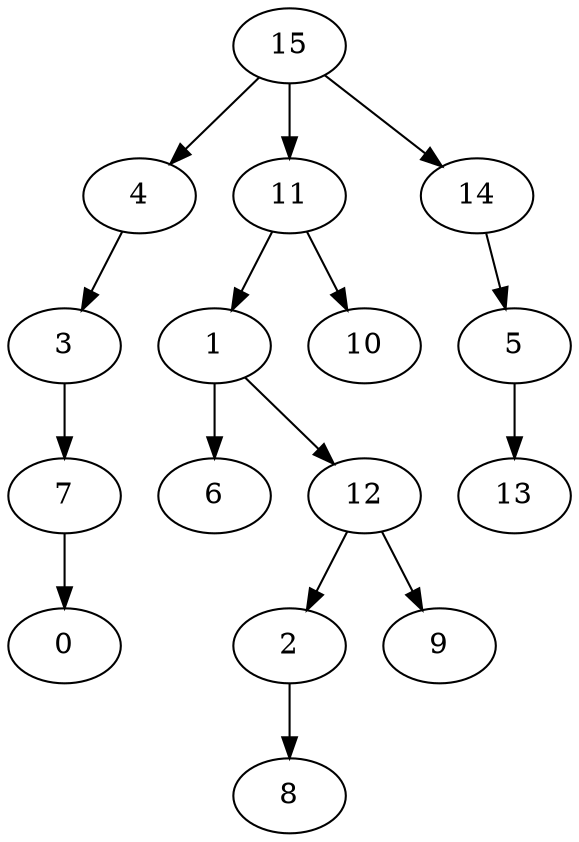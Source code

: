digraph G {
    1;
    6;
    12;
    2;
    9;
    8;
    3;
    7;
    0;
    4;
    5;
    13;
    11;
    10;
    14;
    15;
    1 -> 6 [w=0];
    1 -> 12 [w=0];
    12 -> 2 [w=0];
    12 -> 9 [w=0];
    2 -> 8 [w=0];
    3 -> 7 [w=0];
    7 -> 0 [w=0];
    4 -> 3 [w=0];
    5 -> 13 [w=0];
    11 -> 1 [w=0];
    11 -> 10 [w=0];
    14 -> 5 [w=0];
    15 -> 4 [w=1];
    15 -> 11 [w=0];
    15 -> 14 [w=0];
}
